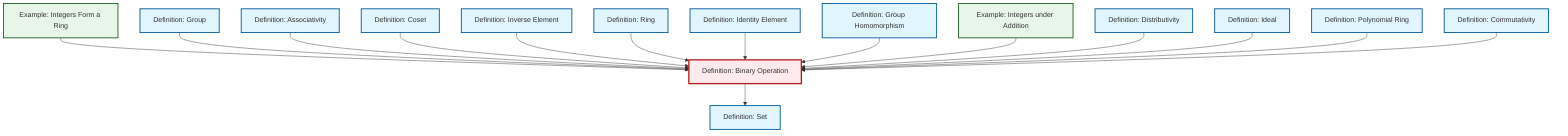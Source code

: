 graph TD
    classDef definition fill:#e1f5fe,stroke:#01579b,stroke-width:2px
    classDef theorem fill:#f3e5f5,stroke:#4a148c,stroke-width:2px
    classDef axiom fill:#fff3e0,stroke:#e65100,stroke-width:2px
    classDef example fill:#e8f5e9,stroke:#1b5e20,stroke-width:2px
    classDef current fill:#ffebee,stroke:#b71c1c,stroke-width:3px
    def-set["Definition: Set"]:::definition
    def-ring["Definition: Ring"]:::definition
    def-inverse-element["Definition: Inverse Element"]:::definition
    def-coset["Definition: Coset"]:::definition
    def-group["Definition: Group"]:::definition
    def-commutativity["Definition: Commutativity"]:::definition
    def-homomorphism["Definition: Group Homomorphism"]:::definition
    def-binary-operation["Definition: Binary Operation"]:::definition
    ex-integers-addition["Example: Integers under Addition"]:::example
    def-identity-element["Definition: Identity Element"]:::definition
    ex-integers-ring["Example: Integers Form a Ring"]:::example
    def-associativity["Definition: Associativity"]:::definition
    def-polynomial-ring["Definition: Polynomial Ring"]:::definition
    def-ideal["Definition: Ideal"]:::definition
    def-distributivity["Definition: Distributivity"]:::definition
    ex-integers-ring --> def-binary-operation
    def-group --> def-binary-operation
    def-binary-operation --> def-set
    def-associativity --> def-binary-operation
    def-coset --> def-binary-operation
    def-inverse-element --> def-binary-operation
    def-ring --> def-binary-operation
    def-identity-element --> def-binary-operation
    def-homomorphism --> def-binary-operation
    ex-integers-addition --> def-binary-operation
    def-distributivity --> def-binary-operation
    def-ideal --> def-binary-operation
    def-polynomial-ring --> def-binary-operation
    def-commutativity --> def-binary-operation
    class def-binary-operation current